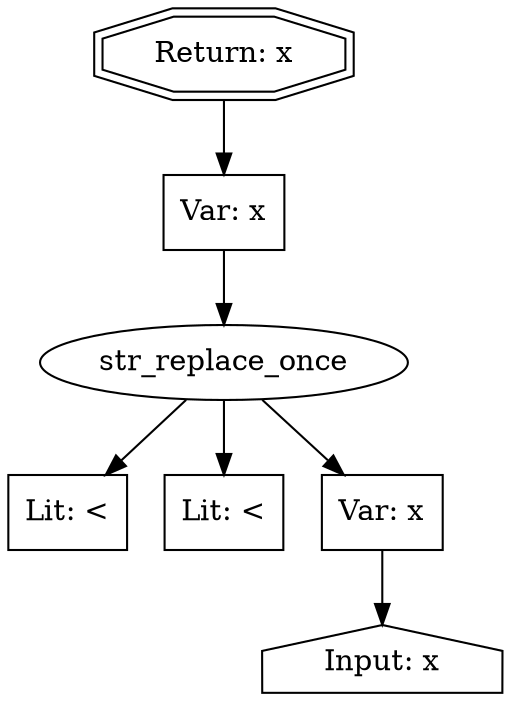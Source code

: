 digraph cfg {
  n1 [shape=doubleoctagon, label="Return: x"];
  n2 [shape=box, label="Var: x"];
  n3 [shape=ellipse, label="str_replace_once"];
  n4 [shape=box, label="Lit: <"];
  n5 [shape=box, label="Lit: &lt;"];
  n6 [shape=box, label="Var: x"];
  n7 [shape=house, label="Input: x"];

  n6 -> n7;

  n3 -> n4;
  n3 -> n5;
  n3 -> n6;

  n2 -> n3;
  n1 -> n2;
}